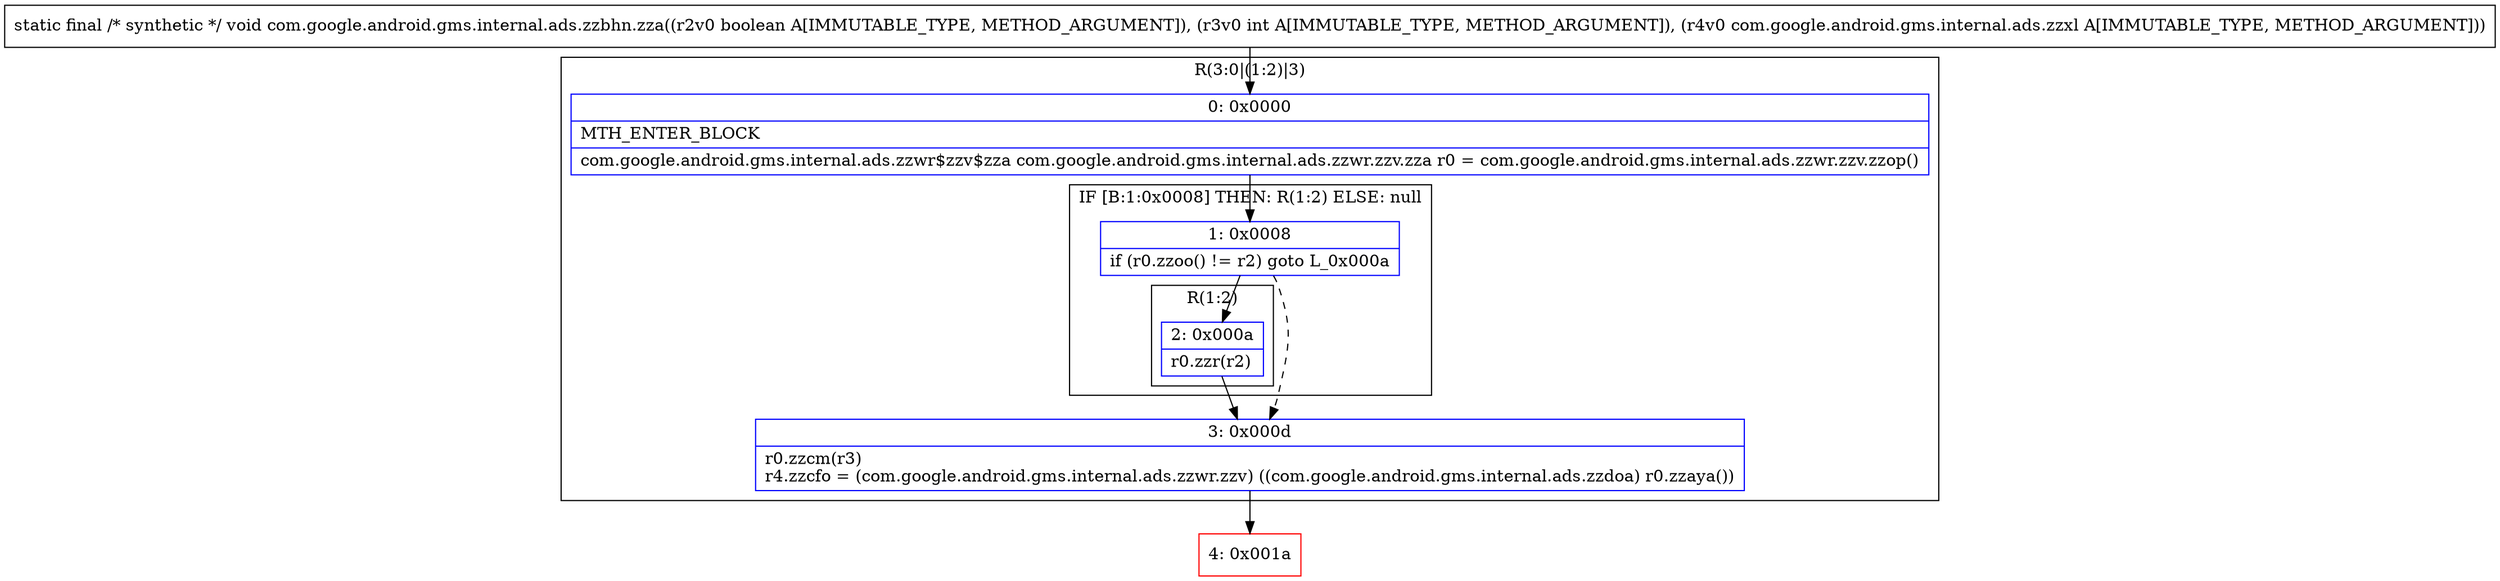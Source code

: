 digraph "CFG forcom.google.android.gms.internal.ads.zzbhn.zza(ZILcom\/google\/android\/gms\/internal\/ads\/zzxl;)V" {
subgraph cluster_Region_1619110965 {
label = "R(3:0|(1:2)|3)";
node [shape=record,color=blue];
Node_0 [shape=record,label="{0\:\ 0x0000|MTH_ENTER_BLOCK\l|com.google.android.gms.internal.ads.zzwr$zzv$zza com.google.android.gms.internal.ads.zzwr.zzv.zza r0 = com.google.android.gms.internal.ads.zzwr.zzv.zzop()\l}"];
subgraph cluster_IfRegion_1018135299 {
label = "IF [B:1:0x0008] THEN: R(1:2) ELSE: null";
node [shape=record,color=blue];
Node_1 [shape=record,label="{1\:\ 0x0008|if (r0.zzoo() != r2) goto L_0x000a\l}"];
subgraph cluster_Region_1667859003 {
label = "R(1:2)";
node [shape=record,color=blue];
Node_2 [shape=record,label="{2\:\ 0x000a|r0.zzr(r2)\l}"];
}
}
Node_3 [shape=record,label="{3\:\ 0x000d|r0.zzcm(r3)\lr4.zzcfo = (com.google.android.gms.internal.ads.zzwr.zzv) ((com.google.android.gms.internal.ads.zzdoa) r0.zzaya())\l}"];
}
Node_4 [shape=record,color=red,label="{4\:\ 0x001a}"];
MethodNode[shape=record,label="{static final \/* synthetic *\/ void com.google.android.gms.internal.ads.zzbhn.zza((r2v0 boolean A[IMMUTABLE_TYPE, METHOD_ARGUMENT]), (r3v0 int A[IMMUTABLE_TYPE, METHOD_ARGUMENT]), (r4v0 com.google.android.gms.internal.ads.zzxl A[IMMUTABLE_TYPE, METHOD_ARGUMENT])) }"];
MethodNode -> Node_0;
Node_0 -> Node_1;
Node_1 -> Node_2;
Node_1 -> Node_3[style=dashed];
Node_2 -> Node_3;
Node_3 -> Node_4;
}

